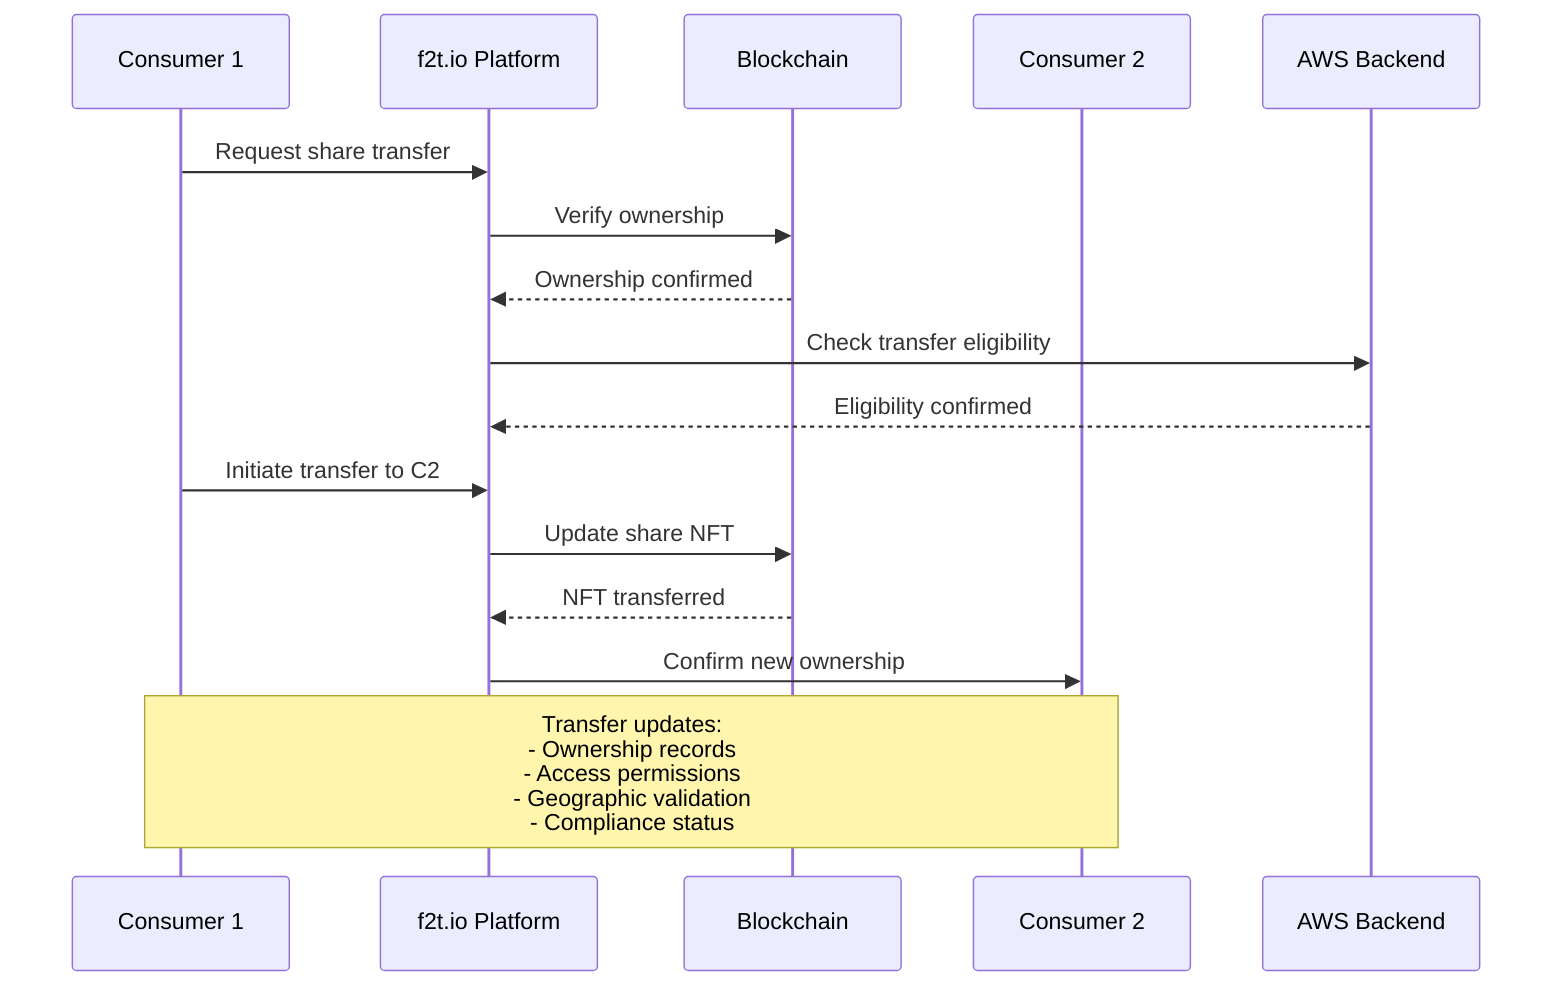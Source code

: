sequenceDiagram
    participant C1 as Consumer 1
    participant F as f2t.io Platform
    participant B as Blockchain
    participant C2 as Consumer 2
    participant AWS as AWS Backend
    
    C1->>F: Request share transfer
    F->>B: Verify ownership
    B-->>F: Ownership confirmed
    F->>AWS: Check transfer eligibility
    AWS-->>F: Eligibility confirmed
    
    C1->>F: Initiate transfer to C2
    F->>B: Update share NFT
    B-->>F: NFT transferred
    F->>C2: Confirm new ownership
    
    Note over C1,C2: Transfer updates:<br/>- Ownership records<br/>- Access permissions<br/>- Geographic validation<br/>- Compliance status